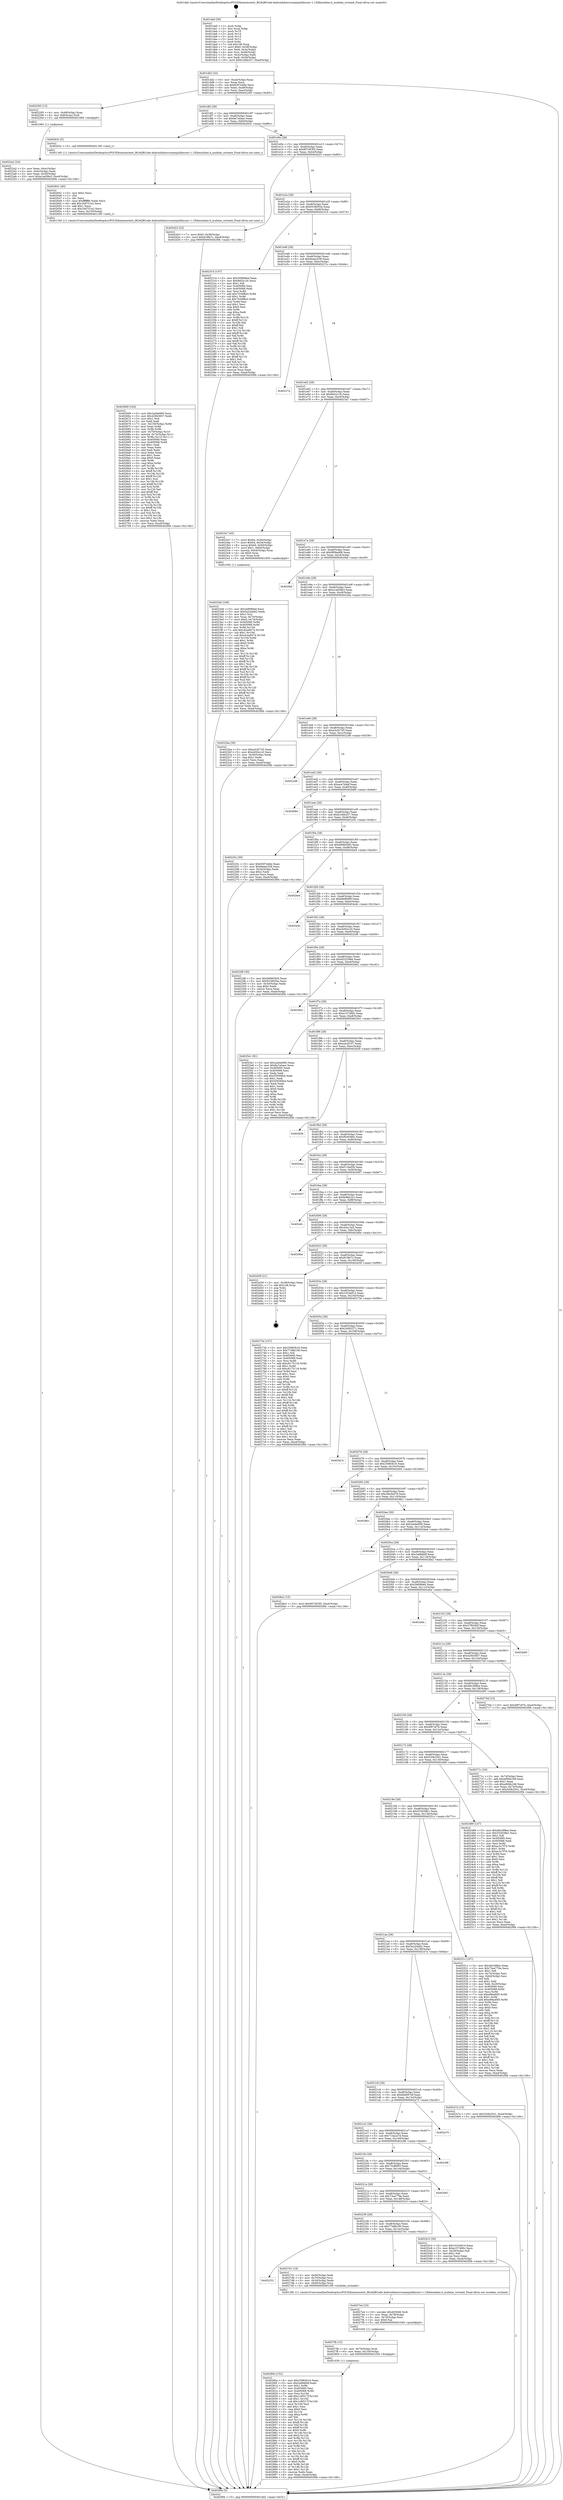 digraph "0x401da0" {
  label = "0x401da0 (/mnt/c/Users/mathe/Desktop/tcc/POCII/binaries/extr_BGAQRCode-Androidzbarsrcmainjnilibiconv-1.15libmulelao.h_mulelao_wctomb_Final-ollvm.out::main(0))"
  labelloc = "t"
  node[shape=record]

  Entry [label="",width=0.3,height=0.3,shape=circle,fillcolor=black,style=filled]
  "0x401dd2" [label="{
     0x401dd2 [32]\l
     | [instrs]\l
     &nbsp;&nbsp;0x401dd2 \<+6\>: mov -0xa4(%rbp),%eax\l
     &nbsp;&nbsp;0x401dd8 \<+2\>: mov %eax,%ecx\l
     &nbsp;&nbsp;0x401dda \<+6\>: sub $0x8297edde,%ecx\l
     &nbsp;&nbsp;0x401de0 \<+6\>: mov %eax,-0xa8(%rbp)\l
     &nbsp;&nbsp;0x401de6 \<+6\>: mov %ecx,-0xac(%rbp)\l
     &nbsp;&nbsp;0x401dec \<+6\>: je 0000000000402295 \<main+0x4f5\>\l
  }"]
  "0x402295" [label="{
     0x402295 [13]\l
     | [instrs]\l
     &nbsp;&nbsp;0x402295 \<+4\>: mov -0x48(%rbp),%rax\l
     &nbsp;&nbsp;0x402299 \<+4\>: mov 0x8(%rax),%rdi\l
     &nbsp;&nbsp;0x40229d \<+5\>: call 0000000000401060 \<atoi@plt\>\l
     | [calls]\l
     &nbsp;&nbsp;0x401060 \{1\} (unknown)\l
  }"]
  "0x401df2" [label="{
     0x401df2 [28]\l
     | [instrs]\l
     &nbsp;&nbsp;0x401df2 \<+5\>: jmp 0000000000401df7 \<main+0x57\>\l
     &nbsp;&nbsp;0x401df7 \<+6\>: mov -0xa8(%rbp),%eax\l
     &nbsp;&nbsp;0x401dfd \<+5\>: sub $0x8a7a0aec,%eax\l
     &nbsp;&nbsp;0x401e02 \<+6\>: mov %eax,-0xb0(%rbp)\l
     &nbsp;&nbsp;0x401e08 \<+6\>: je 000000000040263c \<main+0x89c\>\l
  }"]
  Exit [label="",width=0.3,height=0.3,shape=circle,fillcolor=black,style=filled,peripheries=2]
  "0x40263c" [label="{
     0x40263c [5]\l
     | [instrs]\l
     &nbsp;&nbsp;0x40263c \<+5\>: call 0000000000401160 \<next_i\>\l
     | [calls]\l
     &nbsp;&nbsp;0x401160 \{1\} (/mnt/c/Users/mathe/Desktop/tcc/POCII/binaries/extr_BGAQRCode-Androidzbarsrcmainjnilibiconv-1.15libmulelao.h_mulelao_wctomb_Final-ollvm.out::next_i)\l
  }"]
  "0x401e0e" [label="{
     0x401e0e [28]\l
     | [instrs]\l
     &nbsp;&nbsp;0x401e0e \<+5\>: jmp 0000000000401e13 \<main+0x73\>\l
     &nbsp;&nbsp;0x401e13 \<+6\>: mov -0xa8(%rbp),%eax\l
     &nbsp;&nbsp;0x401e19 \<+5\>: sub $0x907d53f3,%eax\l
     &nbsp;&nbsp;0x401e1e \<+6\>: mov %eax,-0xb4(%rbp)\l
     &nbsp;&nbsp;0x401e24 \<+6\>: je 0000000000402d23 \<main+0xf83\>\l
  }"]
  "0x40280a" [label="{
     0x40280a [152]\l
     | [instrs]\l
     &nbsp;&nbsp;0x40280a \<+5\>: mov $0x25983b16,%eax\l
     &nbsp;&nbsp;0x40280f \<+5\>: mov $0x2af9db0f,%edx\l
     &nbsp;&nbsp;0x402814 \<+3\>: mov $0x1,%r8b\l
     &nbsp;&nbsp;0x402817 \<+7\>: mov 0x405060,%esi\l
     &nbsp;&nbsp;0x40281e \<+8\>: mov 0x405068,%r9d\l
     &nbsp;&nbsp;0x402826 \<+3\>: mov %esi,%r10d\l
     &nbsp;&nbsp;0x402829 \<+7\>: add $0x1c9f317f,%r10d\l
     &nbsp;&nbsp;0x402830 \<+4\>: sub $0x1,%r10d\l
     &nbsp;&nbsp;0x402834 \<+7\>: sub $0x1c9f317f,%r10d\l
     &nbsp;&nbsp;0x40283b \<+4\>: imul %r10d,%esi\l
     &nbsp;&nbsp;0x40283f \<+3\>: and $0x1,%esi\l
     &nbsp;&nbsp;0x402842 \<+3\>: cmp $0x0,%esi\l
     &nbsp;&nbsp;0x402845 \<+4\>: sete %r11b\l
     &nbsp;&nbsp;0x402849 \<+4\>: cmp $0xa,%r9d\l
     &nbsp;&nbsp;0x40284d \<+3\>: setl %bl\l
     &nbsp;&nbsp;0x402850 \<+3\>: mov %r11b,%r14b\l
     &nbsp;&nbsp;0x402853 \<+4\>: xor $0xff,%r14b\l
     &nbsp;&nbsp;0x402857 \<+3\>: mov %bl,%r15b\l
     &nbsp;&nbsp;0x40285a \<+4\>: xor $0xff,%r15b\l
     &nbsp;&nbsp;0x40285e \<+4\>: xor $0x0,%r8b\l
     &nbsp;&nbsp;0x402862 \<+3\>: mov %r14b,%r12b\l
     &nbsp;&nbsp;0x402865 \<+4\>: and $0x0,%r12b\l
     &nbsp;&nbsp;0x402869 \<+3\>: and %r8b,%r11b\l
     &nbsp;&nbsp;0x40286c \<+3\>: mov %r15b,%r13b\l
     &nbsp;&nbsp;0x40286f \<+4\>: and $0x0,%r13b\l
     &nbsp;&nbsp;0x402873 \<+3\>: and %r8b,%bl\l
     &nbsp;&nbsp;0x402876 \<+3\>: or %r11b,%r12b\l
     &nbsp;&nbsp;0x402879 \<+3\>: or %bl,%r13b\l
     &nbsp;&nbsp;0x40287c \<+3\>: xor %r13b,%r12b\l
     &nbsp;&nbsp;0x40287f \<+3\>: or %r15b,%r14b\l
     &nbsp;&nbsp;0x402882 \<+4\>: xor $0xff,%r14b\l
     &nbsp;&nbsp;0x402886 \<+4\>: or $0x0,%r8b\l
     &nbsp;&nbsp;0x40288a \<+3\>: and %r8b,%r14b\l
     &nbsp;&nbsp;0x40288d \<+3\>: or %r14b,%r12b\l
     &nbsp;&nbsp;0x402890 \<+4\>: test $0x1,%r12b\l
     &nbsp;&nbsp;0x402894 \<+3\>: cmovne %edx,%eax\l
     &nbsp;&nbsp;0x402897 \<+6\>: mov %eax,-0xa4(%rbp)\l
     &nbsp;&nbsp;0x40289d \<+5\>: jmp 0000000000402f0b \<main+0x116b\>\l
  }"]
  "0x402d23" [label="{
     0x402d23 [22]\l
     | [instrs]\l
     &nbsp;&nbsp;0x402d23 \<+7\>: movl $0x0,-0x38(%rbp)\l
     &nbsp;&nbsp;0x402d2a \<+10\>: movl $0x819fe7c,-0xa4(%rbp)\l
     &nbsp;&nbsp;0x402d34 \<+5\>: jmp 0000000000402f0b \<main+0x116b\>\l
  }"]
  "0x401e2a" [label="{
     0x401e2a [28]\l
     | [instrs]\l
     &nbsp;&nbsp;0x401e2a \<+5\>: jmp 0000000000401e2f \<main+0x8f\>\l
     &nbsp;&nbsp;0x401e2f \<+6\>: mov -0xa8(%rbp),%eax\l
     &nbsp;&nbsp;0x401e35 \<+5\>: sub $0x9338055a,%eax\l
     &nbsp;&nbsp;0x401e3a \<+6\>: mov %eax,-0xb8(%rbp)\l
     &nbsp;&nbsp;0x401e40 \<+6\>: je 0000000000402314 \<main+0x574\>\l
  }"]
  "0x4027fb" [label="{
     0x4027fb [15]\l
     | [instrs]\l
     &nbsp;&nbsp;0x4027fb \<+4\>: mov -0x70(%rbp),%rdi\l
     &nbsp;&nbsp;0x4027ff \<+6\>: mov %eax,-0x154(%rbp)\l
     &nbsp;&nbsp;0x402805 \<+5\>: call 0000000000401030 \<free@plt\>\l
     | [calls]\l
     &nbsp;&nbsp;0x401030 \{1\} (unknown)\l
  }"]
  "0x402314" [label="{
     0x402314 [147]\l
     | [instrs]\l
     &nbsp;&nbsp;0x402314 \<+5\>: mov $0x2bf089ed,%eax\l
     &nbsp;&nbsp;0x402319 \<+5\>: mov $0x9e02c1fc,%ecx\l
     &nbsp;&nbsp;0x40231e \<+2\>: mov $0x1,%dl\l
     &nbsp;&nbsp;0x402320 \<+7\>: mov 0x405060,%esi\l
     &nbsp;&nbsp;0x402327 \<+7\>: mov 0x405068,%edi\l
     &nbsp;&nbsp;0x40232e \<+3\>: mov %esi,%r8d\l
     &nbsp;&nbsp;0x402331 \<+7\>: add $0x703df8a3,%r8d\l
     &nbsp;&nbsp;0x402338 \<+4\>: sub $0x1,%r8d\l
     &nbsp;&nbsp;0x40233c \<+7\>: sub $0x703df8a3,%r8d\l
     &nbsp;&nbsp;0x402343 \<+4\>: imul %r8d,%esi\l
     &nbsp;&nbsp;0x402347 \<+3\>: and $0x1,%esi\l
     &nbsp;&nbsp;0x40234a \<+3\>: cmp $0x0,%esi\l
     &nbsp;&nbsp;0x40234d \<+4\>: sete %r9b\l
     &nbsp;&nbsp;0x402351 \<+3\>: cmp $0xa,%edi\l
     &nbsp;&nbsp;0x402354 \<+4\>: setl %r10b\l
     &nbsp;&nbsp;0x402358 \<+3\>: mov %r9b,%r11b\l
     &nbsp;&nbsp;0x40235b \<+4\>: xor $0xff,%r11b\l
     &nbsp;&nbsp;0x40235f \<+3\>: mov %r10b,%bl\l
     &nbsp;&nbsp;0x402362 \<+3\>: xor $0xff,%bl\l
     &nbsp;&nbsp;0x402365 \<+3\>: xor $0x1,%dl\l
     &nbsp;&nbsp;0x402368 \<+3\>: mov %r11b,%r14b\l
     &nbsp;&nbsp;0x40236b \<+4\>: and $0xff,%r14b\l
     &nbsp;&nbsp;0x40236f \<+3\>: and %dl,%r9b\l
     &nbsp;&nbsp;0x402372 \<+3\>: mov %bl,%r15b\l
     &nbsp;&nbsp;0x402375 \<+4\>: and $0xff,%r15b\l
     &nbsp;&nbsp;0x402379 \<+3\>: and %dl,%r10b\l
     &nbsp;&nbsp;0x40237c \<+3\>: or %r9b,%r14b\l
     &nbsp;&nbsp;0x40237f \<+3\>: or %r10b,%r15b\l
     &nbsp;&nbsp;0x402382 \<+3\>: xor %r15b,%r14b\l
     &nbsp;&nbsp;0x402385 \<+3\>: or %bl,%r11b\l
     &nbsp;&nbsp;0x402388 \<+4\>: xor $0xff,%r11b\l
     &nbsp;&nbsp;0x40238c \<+3\>: or $0x1,%dl\l
     &nbsp;&nbsp;0x40238f \<+3\>: and %dl,%r11b\l
     &nbsp;&nbsp;0x402392 \<+3\>: or %r11b,%r14b\l
     &nbsp;&nbsp;0x402395 \<+4\>: test $0x1,%r14b\l
     &nbsp;&nbsp;0x402399 \<+3\>: cmovne %ecx,%eax\l
     &nbsp;&nbsp;0x40239c \<+6\>: mov %eax,-0xa4(%rbp)\l
     &nbsp;&nbsp;0x4023a2 \<+5\>: jmp 0000000000402f0b \<main+0x116b\>\l
  }"]
  "0x401e46" [label="{
     0x401e46 [28]\l
     | [instrs]\l
     &nbsp;&nbsp;0x401e46 \<+5\>: jmp 0000000000401e4b \<main+0xab\>\l
     &nbsp;&nbsp;0x401e4b \<+6\>: mov -0xa8(%rbp),%eax\l
     &nbsp;&nbsp;0x401e51 \<+5\>: sub $0x9a4ac538,%eax\l
     &nbsp;&nbsp;0x401e56 \<+6\>: mov %eax,-0xbc(%rbp)\l
     &nbsp;&nbsp;0x401e5c \<+6\>: je 000000000040227a \<main+0x4da\>\l
  }"]
  "0x4027e4" [label="{
     0x4027e4 [23]\l
     | [instrs]\l
     &nbsp;&nbsp;0x4027e4 \<+10\>: movabs $0x4030d6,%rdi\l
     &nbsp;&nbsp;0x4027ee \<+3\>: mov %eax,-0x78(%rbp)\l
     &nbsp;&nbsp;0x4027f1 \<+3\>: mov -0x78(%rbp),%esi\l
     &nbsp;&nbsp;0x4027f4 \<+2\>: mov $0x0,%al\l
     &nbsp;&nbsp;0x4027f6 \<+5\>: call 0000000000401040 \<printf@plt\>\l
     | [calls]\l
     &nbsp;&nbsp;0x401040 \{1\} (unknown)\l
  }"]
  "0x40227a" [label="{
     0x40227a\l
  }", style=dashed]
  "0x401e62" [label="{
     0x401e62 [28]\l
     | [instrs]\l
     &nbsp;&nbsp;0x401e62 \<+5\>: jmp 0000000000401e67 \<main+0xc7\>\l
     &nbsp;&nbsp;0x401e67 \<+6\>: mov -0xa8(%rbp),%eax\l
     &nbsp;&nbsp;0x401e6d \<+5\>: sub $0x9e02c1fc,%eax\l
     &nbsp;&nbsp;0x401e72 \<+6\>: mov %eax,-0xc0(%rbp)\l
     &nbsp;&nbsp;0x401e78 \<+6\>: je 00000000004023a7 \<main+0x607\>\l
  }"]
  "0x402252" [label="{
     0x402252\l
  }", style=dashed]
  "0x4023a7" [label="{
     0x4023a7 [45]\l
     | [instrs]\l
     &nbsp;&nbsp;0x4023a7 \<+7\>: movl $0x64,-0x50(%rbp)\l
     &nbsp;&nbsp;0x4023ae \<+7\>: movl $0x64,-0x54(%rbp)\l
     &nbsp;&nbsp;0x4023b5 \<+8\>: movq $0x64,-0x60(%rbp)\l
     &nbsp;&nbsp;0x4023bd \<+7\>: movl $0x1,-0x64(%rbp)\l
     &nbsp;&nbsp;0x4023c4 \<+4\>: movslq -0x64(%rbp),%rax\l
     &nbsp;&nbsp;0x4023c8 \<+4\>: shl $0x0,%rax\l
     &nbsp;&nbsp;0x4023cc \<+3\>: mov %rax,%rdi\l
     &nbsp;&nbsp;0x4023cf \<+5\>: call 0000000000401050 \<malloc@plt\>\l
     | [calls]\l
     &nbsp;&nbsp;0x401050 \{1\} (unknown)\l
  }"]
  "0x401e7e" [label="{
     0x401e7e [28]\l
     | [instrs]\l
     &nbsp;&nbsp;0x401e7e \<+5\>: jmp 0000000000401e83 \<main+0xe3\>\l
     &nbsp;&nbsp;0x401e83 \<+6\>: mov -0xa8(%rbp),%eax\l
     &nbsp;&nbsp;0x401e89 \<+5\>: sub $0x9f09ad68,%eax\l
     &nbsp;&nbsp;0x401e8e \<+6\>: mov %eax,-0xc4(%rbp)\l
     &nbsp;&nbsp;0x401e94 \<+6\>: je 00000000004029af \<main+0xc0f\>\l
  }"]
  "0x4027d1" [label="{
     0x4027d1 [19]\l
     | [instrs]\l
     &nbsp;&nbsp;0x4027d1 \<+3\>: mov -0x50(%rbp),%edi\l
     &nbsp;&nbsp;0x4027d4 \<+4\>: mov -0x70(%rbp),%rsi\l
     &nbsp;&nbsp;0x4027d8 \<+3\>: mov -0x54(%rbp),%edx\l
     &nbsp;&nbsp;0x4027db \<+4\>: mov -0x60(%rbp),%rcx\l
     &nbsp;&nbsp;0x4027df \<+5\>: call 00000000004013f0 \<mulelao_wctomb\>\l
     | [calls]\l
     &nbsp;&nbsp;0x4013f0 \{1\} (/mnt/c/Users/mathe/Desktop/tcc/POCII/binaries/extr_BGAQRCode-Androidzbarsrcmainjnilibiconv-1.15libmulelao.h_mulelao_wctomb_Final-ollvm.out::mulelao_wctomb)\l
  }"]
  "0x4029af" [label="{
     0x4029af\l
  }", style=dashed]
  "0x401e9a" [label="{
     0x401e9a [28]\l
     | [instrs]\l
     &nbsp;&nbsp;0x401e9a \<+5\>: jmp 0000000000401e9f \<main+0xff\>\l
     &nbsp;&nbsp;0x401e9f \<+6\>: mov -0xa8(%rbp),%eax\l
     &nbsp;&nbsp;0x401ea5 \<+5\>: sub $0xa1ad38e3,%eax\l
     &nbsp;&nbsp;0x401eaa \<+6\>: mov %eax,-0xc8(%rbp)\l
     &nbsp;&nbsp;0x401eb0 \<+6\>: je 00000000004022ba \<main+0x51a\>\l
  }"]
  "0x402669" [label="{
     0x402669 [164]\l
     | [instrs]\l
     &nbsp;&nbsp;0x402669 \<+5\>: mov $0x2ad4e060,%ecx\l
     &nbsp;&nbsp;0x40266e \<+5\>: mov $0x42943837,%edx\l
     &nbsp;&nbsp;0x402673 \<+3\>: mov $0x1,%sil\l
     &nbsp;&nbsp;0x402676 \<+2\>: xor %edi,%edi\l
     &nbsp;&nbsp;0x402678 \<+7\>: mov -0x150(%rbp),%r8d\l
     &nbsp;&nbsp;0x40267f \<+4\>: imul %eax,%r8d\l
     &nbsp;&nbsp;0x402683 \<+3\>: mov %r8b,%r9b\l
     &nbsp;&nbsp;0x402686 \<+4\>: mov -0x70(%rbp),%r10\l
     &nbsp;&nbsp;0x40268a \<+4\>: movslq -0x74(%rbp),%r11\l
     &nbsp;&nbsp;0x40268e \<+4\>: mov %r9b,(%r10,%r11,1)\l
     &nbsp;&nbsp;0x402692 \<+7\>: mov 0x405060,%eax\l
     &nbsp;&nbsp;0x402699 \<+8\>: mov 0x405068,%r8d\l
     &nbsp;&nbsp;0x4026a1 \<+3\>: sub $0x1,%edi\l
     &nbsp;&nbsp;0x4026a4 \<+2\>: mov %eax,%ebx\l
     &nbsp;&nbsp;0x4026a6 \<+2\>: add %edi,%ebx\l
     &nbsp;&nbsp;0x4026a8 \<+3\>: imul %ebx,%eax\l
     &nbsp;&nbsp;0x4026ab \<+3\>: and $0x1,%eax\l
     &nbsp;&nbsp;0x4026ae \<+3\>: cmp $0x0,%eax\l
     &nbsp;&nbsp;0x4026b1 \<+4\>: sete %r9b\l
     &nbsp;&nbsp;0x4026b5 \<+4\>: cmp $0xa,%r8d\l
     &nbsp;&nbsp;0x4026b9 \<+4\>: setl %r14b\l
     &nbsp;&nbsp;0x4026bd \<+3\>: mov %r9b,%r15b\l
     &nbsp;&nbsp;0x4026c0 \<+4\>: xor $0xff,%r15b\l
     &nbsp;&nbsp;0x4026c4 \<+3\>: mov %r14b,%r12b\l
     &nbsp;&nbsp;0x4026c7 \<+4\>: xor $0xff,%r12b\l
     &nbsp;&nbsp;0x4026cb \<+4\>: xor $0x1,%sil\l
     &nbsp;&nbsp;0x4026cf \<+3\>: mov %r15b,%r13b\l
     &nbsp;&nbsp;0x4026d2 \<+4\>: and $0xff,%r13b\l
     &nbsp;&nbsp;0x4026d6 \<+3\>: and %sil,%r9b\l
     &nbsp;&nbsp;0x4026d9 \<+3\>: mov %r12b,%al\l
     &nbsp;&nbsp;0x4026dc \<+2\>: and $0xff,%al\l
     &nbsp;&nbsp;0x4026de \<+3\>: and %sil,%r14b\l
     &nbsp;&nbsp;0x4026e1 \<+3\>: or %r9b,%r13b\l
     &nbsp;&nbsp;0x4026e4 \<+3\>: or %r14b,%al\l
     &nbsp;&nbsp;0x4026e7 \<+3\>: xor %al,%r13b\l
     &nbsp;&nbsp;0x4026ea \<+3\>: or %r12b,%r15b\l
     &nbsp;&nbsp;0x4026ed \<+4\>: xor $0xff,%r15b\l
     &nbsp;&nbsp;0x4026f1 \<+4\>: or $0x1,%sil\l
     &nbsp;&nbsp;0x4026f5 \<+3\>: and %sil,%r15b\l
     &nbsp;&nbsp;0x4026f8 \<+3\>: or %r15b,%r13b\l
     &nbsp;&nbsp;0x4026fb \<+4\>: test $0x1,%r13b\l
     &nbsp;&nbsp;0x4026ff \<+3\>: cmovne %edx,%ecx\l
     &nbsp;&nbsp;0x402702 \<+6\>: mov %ecx,-0xa4(%rbp)\l
     &nbsp;&nbsp;0x402708 \<+5\>: jmp 0000000000402f0b \<main+0x116b\>\l
  }"]
  "0x4022ba" [label="{
     0x4022ba [30]\l
     | [instrs]\l
     &nbsp;&nbsp;0x4022ba \<+5\>: mov $0xa3cf2745,%eax\l
     &nbsp;&nbsp;0x4022bf \<+5\>: mov $0xcb50a1c0,%ecx\l
     &nbsp;&nbsp;0x4022c4 \<+3\>: mov -0x30(%rbp),%edx\l
     &nbsp;&nbsp;0x4022c7 \<+3\>: cmp $0x1,%edx\l
     &nbsp;&nbsp;0x4022ca \<+3\>: cmovl %ecx,%eax\l
     &nbsp;&nbsp;0x4022cd \<+6\>: mov %eax,-0xa4(%rbp)\l
     &nbsp;&nbsp;0x4022d3 \<+5\>: jmp 0000000000402f0b \<main+0x116b\>\l
  }"]
  "0x401eb6" [label="{
     0x401eb6 [28]\l
     | [instrs]\l
     &nbsp;&nbsp;0x401eb6 \<+5\>: jmp 0000000000401ebb \<main+0x11b\>\l
     &nbsp;&nbsp;0x401ebb \<+6\>: mov -0xa8(%rbp),%eax\l
     &nbsp;&nbsp;0x401ec1 \<+5\>: sub $0xa3cf2745,%eax\l
     &nbsp;&nbsp;0x401ec6 \<+6\>: mov %eax,-0xcc(%rbp)\l
     &nbsp;&nbsp;0x401ecc \<+6\>: je 00000000004022d8 \<main+0x538\>\l
  }"]
  "0x402641" [label="{
     0x402641 [40]\l
     | [instrs]\l
     &nbsp;&nbsp;0x402641 \<+5\>: mov $0x2,%ecx\l
     &nbsp;&nbsp;0x402646 \<+1\>: cltd\l
     &nbsp;&nbsp;0x402647 \<+2\>: idiv %ecx\l
     &nbsp;&nbsp;0x402649 \<+6\>: imul $0xfffffffe,%edx,%ecx\l
     &nbsp;&nbsp;0x40264f \<+6\>: add $0x16d751e2,%ecx\l
     &nbsp;&nbsp;0x402655 \<+3\>: add $0x1,%ecx\l
     &nbsp;&nbsp;0x402658 \<+6\>: sub $0x16d751e2,%ecx\l
     &nbsp;&nbsp;0x40265e \<+6\>: mov %ecx,-0x150(%rbp)\l
     &nbsp;&nbsp;0x402664 \<+5\>: call 0000000000401160 \<next_i\>\l
     | [calls]\l
     &nbsp;&nbsp;0x401160 \{1\} (/mnt/c/Users/mathe/Desktop/tcc/POCII/binaries/extr_BGAQRCode-Androidzbarsrcmainjnilibiconv-1.15libmulelao.h_mulelao_wctomb_Final-ollvm.out::next_i)\l
  }"]
  "0x4022d8" [label="{
     0x4022d8\l
  }", style=dashed]
  "0x401ed2" [label="{
     0x401ed2 [28]\l
     | [instrs]\l
     &nbsp;&nbsp;0x401ed2 \<+5\>: jmp 0000000000401ed7 \<main+0x137\>\l
     &nbsp;&nbsp;0x401ed7 \<+6\>: mov -0xa8(%rbp),%eax\l
     &nbsp;&nbsp;0x401edd \<+5\>: sub $0xace7d4af,%eax\l
     &nbsp;&nbsp;0x401ee2 \<+6\>: mov %eax,-0xd0(%rbp)\l
     &nbsp;&nbsp;0x401ee8 \<+6\>: je 0000000000402b8d \<main+0xded\>\l
  }"]
  "0x402236" [label="{
     0x402236 [28]\l
     | [instrs]\l
     &nbsp;&nbsp;0x402236 \<+5\>: jmp 000000000040223b \<main+0x49b\>\l
     &nbsp;&nbsp;0x40223b \<+6\>: mov -0xa8(%rbp),%eax\l
     &nbsp;&nbsp;0x402241 \<+5\>: sub $0x77d8b190,%eax\l
     &nbsp;&nbsp;0x402246 \<+6\>: mov %eax,-0x14c(%rbp)\l
     &nbsp;&nbsp;0x40224c \<+6\>: je 00000000004027d1 \<main+0xa31\>\l
  }"]
  "0x402b8d" [label="{
     0x402b8d\l
  }", style=dashed]
  "0x401eee" [label="{
     0x401eee [28]\l
     | [instrs]\l
     &nbsp;&nbsp;0x401eee \<+5\>: jmp 0000000000401ef3 \<main+0x153\>\l
     &nbsp;&nbsp;0x401ef3 \<+6\>: mov -0xa8(%rbp),%eax\l
     &nbsp;&nbsp;0x401ef9 \<+5\>: sub $0xb1dbb257,%eax\l
     &nbsp;&nbsp;0x401efe \<+6\>: mov %eax,-0xd4(%rbp)\l
     &nbsp;&nbsp;0x401f04 \<+6\>: je 000000000040225c \<main+0x4bc\>\l
  }"]
  "0x4025c3" [label="{
     0x4025c3 [30]\l
     | [instrs]\l
     &nbsp;&nbsp;0x4025c3 \<+5\>: mov $0x1023e914,%eax\l
     &nbsp;&nbsp;0x4025c8 \<+5\>: mov $0xe157490c,%ecx\l
     &nbsp;&nbsp;0x4025cd \<+3\>: mov -0x29(%rbp),%dl\l
     &nbsp;&nbsp;0x4025d0 \<+3\>: test $0x1,%dl\l
     &nbsp;&nbsp;0x4025d3 \<+3\>: cmovne %ecx,%eax\l
     &nbsp;&nbsp;0x4025d6 \<+6\>: mov %eax,-0xa4(%rbp)\l
     &nbsp;&nbsp;0x4025dc \<+5\>: jmp 0000000000402f0b \<main+0x116b\>\l
  }"]
  "0x40225c" [label="{
     0x40225c [30]\l
     | [instrs]\l
     &nbsp;&nbsp;0x40225c \<+5\>: mov $0x8297edde,%eax\l
     &nbsp;&nbsp;0x402261 \<+5\>: mov $0x9a4ac538,%ecx\l
     &nbsp;&nbsp;0x402266 \<+3\>: mov -0x34(%rbp),%edx\l
     &nbsp;&nbsp;0x402269 \<+3\>: cmp $0x2,%edx\l
     &nbsp;&nbsp;0x40226c \<+3\>: cmovne %ecx,%eax\l
     &nbsp;&nbsp;0x40226f \<+6\>: mov %eax,-0xa4(%rbp)\l
     &nbsp;&nbsp;0x402275 \<+5\>: jmp 0000000000402f0b \<main+0x116b\>\l
  }"]
  "0x401f0a" [label="{
     0x401f0a [28]\l
     | [instrs]\l
     &nbsp;&nbsp;0x401f0a \<+5\>: jmp 0000000000401f0f \<main+0x16f\>\l
     &nbsp;&nbsp;0x401f0f \<+6\>: mov -0xa8(%rbp),%eax\l
     &nbsp;&nbsp;0x401f15 \<+5\>: sub $0xb99605d5,%eax\l
     &nbsp;&nbsp;0x401f1a \<+6\>: mov %eax,-0xd8(%rbp)\l
     &nbsp;&nbsp;0x401f20 \<+6\>: je 0000000000402be4 \<main+0xe44\>\l
  }"]
  "0x402f0b" [label="{
     0x402f0b [5]\l
     | [instrs]\l
     &nbsp;&nbsp;0x402f0b \<+5\>: jmp 0000000000401dd2 \<main+0x32\>\l
  }"]
  "0x401da0" [label="{
     0x401da0 [50]\l
     | [instrs]\l
     &nbsp;&nbsp;0x401da0 \<+1\>: push %rbp\l
     &nbsp;&nbsp;0x401da1 \<+3\>: mov %rsp,%rbp\l
     &nbsp;&nbsp;0x401da4 \<+2\>: push %r15\l
     &nbsp;&nbsp;0x401da6 \<+2\>: push %r14\l
     &nbsp;&nbsp;0x401da8 \<+2\>: push %r13\l
     &nbsp;&nbsp;0x401daa \<+2\>: push %r12\l
     &nbsp;&nbsp;0x401dac \<+1\>: push %rbx\l
     &nbsp;&nbsp;0x401dad \<+7\>: sub $0x148,%rsp\l
     &nbsp;&nbsp;0x401db4 \<+7\>: movl $0x0,-0x38(%rbp)\l
     &nbsp;&nbsp;0x401dbb \<+3\>: mov %edi,-0x3c(%rbp)\l
     &nbsp;&nbsp;0x401dbe \<+4\>: mov %rsi,-0x48(%rbp)\l
     &nbsp;&nbsp;0x401dc2 \<+3\>: mov -0x3c(%rbp),%edi\l
     &nbsp;&nbsp;0x401dc5 \<+3\>: mov %edi,-0x34(%rbp)\l
     &nbsp;&nbsp;0x401dc8 \<+10\>: movl $0xb1dbb257,-0xa4(%rbp)\l
  }"]
  "0x4022a2" [label="{
     0x4022a2 [24]\l
     | [instrs]\l
     &nbsp;&nbsp;0x4022a2 \<+3\>: mov %eax,-0x4c(%rbp)\l
     &nbsp;&nbsp;0x4022a5 \<+3\>: mov -0x4c(%rbp),%eax\l
     &nbsp;&nbsp;0x4022a8 \<+3\>: mov %eax,-0x30(%rbp)\l
     &nbsp;&nbsp;0x4022ab \<+10\>: movl $0xa1ad38e3,-0xa4(%rbp)\l
     &nbsp;&nbsp;0x4022b5 \<+5\>: jmp 0000000000402f0b \<main+0x116b\>\l
  }"]
  "0x40221a" [label="{
     0x40221a [28]\l
     | [instrs]\l
     &nbsp;&nbsp;0x40221a \<+5\>: jmp 000000000040221f \<main+0x47f\>\l
     &nbsp;&nbsp;0x40221f \<+6\>: mov -0xa8(%rbp),%eax\l
     &nbsp;&nbsp;0x402225 \<+5\>: sub $0x73ea779a,%eax\l
     &nbsp;&nbsp;0x40222a \<+6\>: mov %eax,-0x148(%rbp)\l
     &nbsp;&nbsp;0x402230 \<+6\>: je 00000000004025c3 \<main+0x823\>\l
  }"]
  "0x402be4" [label="{
     0x402be4\l
  }", style=dashed]
  "0x401f26" [label="{
     0x401f26 [28]\l
     | [instrs]\l
     &nbsp;&nbsp;0x401f26 \<+5\>: jmp 0000000000401f2b \<main+0x18b\>\l
     &nbsp;&nbsp;0x401f2b \<+6\>: mov -0xa8(%rbp),%eax\l
     &nbsp;&nbsp;0x401f31 \<+5\>: sub $0xbfef0d09,%eax\l
     &nbsp;&nbsp;0x401f36 \<+6\>: mov %eax,-0xdc(%rbp)\l
     &nbsp;&nbsp;0x401f3c \<+6\>: je 0000000000402e4c \<main+0x10ac\>\l
  }"]
  "0x402bf3" [label="{
     0x402bf3\l
  }", style=dashed]
  "0x402e4c" [label="{
     0x402e4c\l
  }", style=dashed]
  "0x401f42" [label="{
     0x401f42 [28]\l
     | [instrs]\l
     &nbsp;&nbsp;0x401f42 \<+5\>: jmp 0000000000401f47 \<main+0x1a7\>\l
     &nbsp;&nbsp;0x401f47 \<+6\>: mov -0xa8(%rbp),%eax\l
     &nbsp;&nbsp;0x401f4d \<+5\>: sub $0xcb50a1c0,%eax\l
     &nbsp;&nbsp;0x401f52 \<+6\>: mov %eax,-0xe0(%rbp)\l
     &nbsp;&nbsp;0x401f58 \<+6\>: je 00000000004022f6 \<main+0x556\>\l
  }"]
  "0x4021fe" [label="{
     0x4021fe [28]\l
     | [instrs]\l
     &nbsp;&nbsp;0x4021fe \<+5\>: jmp 0000000000402203 \<main+0x463\>\l
     &nbsp;&nbsp;0x402203 \<+6\>: mov -0xa8(%rbp),%eax\l
     &nbsp;&nbsp;0x402209 \<+5\>: sub $0x73cf6855,%eax\l
     &nbsp;&nbsp;0x40220e \<+6\>: mov %eax,-0x144(%rbp)\l
     &nbsp;&nbsp;0x402214 \<+6\>: je 0000000000402bf3 \<main+0xe53\>\l
  }"]
  "0x4022f6" [label="{
     0x4022f6 [30]\l
     | [instrs]\l
     &nbsp;&nbsp;0x4022f6 \<+5\>: mov $0xb99605d5,%eax\l
     &nbsp;&nbsp;0x4022fb \<+5\>: mov $0x9338055a,%ecx\l
     &nbsp;&nbsp;0x402300 \<+3\>: mov -0x30(%rbp),%edx\l
     &nbsp;&nbsp;0x402303 \<+3\>: cmp $0x0,%edx\l
     &nbsp;&nbsp;0x402306 \<+3\>: cmove %ecx,%eax\l
     &nbsp;&nbsp;0x402309 \<+6\>: mov %eax,-0xa4(%rbp)\l
     &nbsp;&nbsp;0x40230f \<+5\>: jmp 0000000000402f0b \<main+0x116b\>\l
  }"]
  "0x401f5e" [label="{
     0x401f5e [28]\l
     | [instrs]\l
     &nbsp;&nbsp;0x401f5e \<+5\>: jmp 0000000000401f63 \<main+0x1c3\>\l
     &nbsp;&nbsp;0x401f63 \<+6\>: mov -0xa8(%rbp),%eax\l
     &nbsp;&nbsp;0x401f69 \<+5\>: sub $0xd53259eb,%eax\l
     &nbsp;&nbsp;0x401f6e \<+6\>: mov %eax,-0xe4(%rbp)\l
     &nbsp;&nbsp;0x401f74 \<+6\>: je 00000000004029e2 \<main+0xc42\>\l
  }"]
  "0x4023d4" [label="{
     0x4023d4 [166]\l
     | [instrs]\l
     &nbsp;&nbsp;0x4023d4 \<+5\>: mov $0x2bf089ed,%ecx\l
     &nbsp;&nbsp;0x4023d9 \<+5\>: mov $0x5a244dd2,%edx\l
     &nbsp;&nbsp;0x4023de \<+3\>: mov $0x1,%sil\l
     &nbsp;&nbsp;0x4023e1 \<+4\>: mov %rax,-0x70(%rbp)\l
     &nbsp;&nbsp;0x4023e5 \<+7\>: movl $0x0,-0x74(%rbp)\l
     &nbsp;&nbsp;0x4023ec \<+8\>: mov 0x405060,%r8d\l
     &nbsp;&nbsp;0x4023f4 \<+8\>: mov 0x405068,%r9d\l
     &nbsp;&nbsp;0x4023fc \<+3\>: mov %r8d,%r10d\l
     &nbsp;&nbsp;0x4023ff \<+7\>: add $0xcb2a8474,%r10d\l
     &nbsp;&nbsp;0x402406 \<+4\>: sub $0x1,%r10d\l
     &nbsp;&nbsp;0x40240a \<+7\>: sub $0xcb2a8474,%r10d\l
     &nbsp;&nbsp;0x402411 \<+4\>: imul %r10d,%r8d\l
     &nbsp;&nbsp;0x402415 \<+4\>: and $0x1,%r8d\l
     &nbsp;&nbsp;0x402419 \<+4\>: cmp $0x0,%r8d\l
     &nbsp;&nbsp;0x40241d \<+4\>: sete %r11b\l
     &nbsp;&nbsp;0x402421 \<+4\>: cmp $0xa,%r9d\l
     &nbsp;&nbsp;0x402425 \<+3\>: setl %bl\l
     &nbsp;&nbsp;0x402428 \<+3\>: mov %r11b,%r14b\l
     &nbsp;&nbsp;0x40242b \<+4\>: xor $0xff,%r14b\l
     &nbsp;&nbsp;0x40242f \<+3\>: mov %bl,%r15b\l
     &nbsp;&nbsp;0x402432 \<+4\>: xor $0xff,%r15b\l
     &nbsp;&nbsp;0x402436 \<+4\>: xor $0x1,%sil\l
     &nbsp;&nbsp;0x40243a \<+3\>: mov %r14b,%r12b\l
     &nbsp;&nbsp;0x40243d \<+4\>: and $0xff,%r12b\l
     &nbsp;&nbsp;0x402441 \<+3\>: and %sil,%r11b\l
     &nbsp;&nbsp;0x402444 \<+3\>: mov %r15b,%r13b\l
     &nbsp;&nbsp;0x402447 \<+4\>: and $0xff,%r13b\l
     &nbsp;&nbsp;0x40244b \<+3\>: and %sil,%bl\l
     &nbsp;&nbsp;0x40244e \<+3\>: or %r11b,%r12b\l
     &nbsp;&nbsp;0x402451 \<+3\>: or %bl,%r13b\l
     &nbsp;&nbsp;0x402454 \<+3\>: xor %r13b,%r12b\l
     &nbsp;&nbsp;0x402457 \<+3\>: or %r15b,%r14b\l
     &nbsp;&nbsp;0x40245a \<+4\>: xor $0xff,%r14b\l
     &nbsp;&nbsp;0x40245e \<+4\>: or $0x1,%sil\l
     &nbsp;&nbsp;0x402462 \<+3\>: and %sil,%r14b\l
     &nbsp;&nbsp;0x402465 \<+3\>: or %r14b,%r12b\l
     &nbsp;&nbsp;0x402468 \<+4\>: test $0x1,%r12b\l
     &nbsp;&nbsp;0x40246c \<+3\>: cmovne %edx,%ecx\l
     &nbsp;&nbsp;0x40246f \<+6\>: mov %ecx,-0xa4(%rbp)\l
     &nbsp;&nbsp;0x402475 \<+5\>: jmp 0000000000402f0b \<main+0x116b\>\l
  }"]
  "0x402c86" [label="{
     0x402c86\l
  }", style=dashed]
  "0x4029e2" [label="{
     0x4029e2\l
  }", style=dashed]
  "0x401f7a" [label="{
     0x401f7a [28]\l
     | [instrs]\l
     &nbsp;&nbsp;0x401f7a \<+5\>: jmp 0000000000401f7f \<main+0x1df\>\l
     &nbsp;&nbsp;0x401f7f \<+6\>: mov -0xa8(%rbp),%eax\l
     &nbsp;&nbsp;0x401f85 \<+5\>: sub $0xe157490c,%eax\l
     &nbsp;&nbsp;0x401f8a \<+6\>: mov %eax,-0xe8(%rbp)\l
     &nbsp;&nbsp;0x401f90 \<+6\>: je 00000000004025e1 \<main+0x841\>\l
  }"]
  "0x4021e2" [label="{
     0x4021e2 [28]\l
     | [instrs]\l
     &nbsp;&nbsp;0x4021e2 \<+5\>: jmp 00000000004021e7 \<main+0x447\>\l
     &nbsp;&nbsp;0x4021e7 \<+6\>: mov -0xa8(%rbp),%eax\l
     &nbsp;&nbsp;0x4021ed \<+5\>: sub $0x714aca7d,%eax\l
     &nbsp;&nbsp;0x4021f2 \<+6\>: mov %eax,-0x140(%rbp)\l
     &nbsp;&nbsp;0x4021f8 \<+6\>: je 0000000000402c86 \<main+0xee6\>\l
  }"]
  "0x4025e1" [label="{
     0x4025e1 [91]\l
     | [instrs]\l
     &nbsp;&nbsp;0x4025e1 \<+5\>: mov $0x2ad4e060,%eax\l
     &nbsp;&nbsp;0x4025e6 \<+5\>: mov $0x8a7a0aec,%ecx\l
     &nbsp;&nbsp;0x4025eb \<+7\>: mov 0x405060,%edx\l
     &nbsp;&nbsp;0x4025f2 \<+7\>: mov 0x405068,%esi\l
     &nbsp;&nbsp;0x4025f9 \<+2\>: mov %edx,%edi\l
     &nbsp;&nbsp;0x4025fb \<+6\>: add $0x5593f4b4,%edi\l
     &nbsp;&nbsp;0x402601 \<+3\>: sub $0x1,%edi\l
     &nbsp;&nbsp;0x402604 \<+6\>: sub $0x5593f4b4,%edi\l
     &nbsp;&nbsp;0x40260a \<+3\>: imul %edi,%edx\l
     &nbsp;&nbsp;0x40260d \<+3\>: and $0x1,%edx\l
     &nbsp;&nbsp;0x402610 \<+3\>: cmp $0x0,%edx\l
     &nbsp;&nbsp;0x402613 \<+4\>: sete %r8b\l
     &nbsp;&nbsp;0x402617 \<+3\>: cmp $0xa,%esi\l
     &nbsp;&nbsp;0x40261a \<+4\>: setl %r9b\l
     &nbsp;&nbsp;0x40261e \<+3\>: mov %r8b,%r10b\l
     &nbsp;&nbsp;0x402621 \<+3\>: and %r9b,%r10b\l
     &nbsp;&nbsp;0x402624 \<+3\>: xor %r9b,%r8b\l
     &nbsp;&nbsp;0x402627 \<+3\>: or %r8b,%r10b\l
     &nbsp;&nbsp;0x40262a \<+4\>: test $0x1,%r10b\l
     &nbsp;&nbsp;0x40262e \<+3\>: cmovne %ecx,%eax\l
     &nbsp;&nbsp;0x402631 \<+6\>: mov %eax,-0xa4(%rbp)\l
     &nbsp;&nbsp;0x402637 \<+5\>: jmp 0000000000402f0b \<main+0x116b\>\l
  }"]
  "0x401f96" [label="{
     0x401f96 [28]\l
     | [instrs]\l
     &nbsp;&nbsp;0x401f96 \<+5\>: jmp 0000000000401f9b \<main+0x1fb\>\l
     &nbsp;&nbsp;0x401f9b \<+6\>: mov -0xa8(%rbp),%eax\l
     &nbsp;&nbsp;0x401fa1 \<+5\>: sub $0xeac2f107,%eax\l
     &nbsp;&nbsp;0x401fa6 \<+6\>: mov %eax,-0xec(%rbp)\l
     &nbsp;&nbsp;0x401fac \<+6\>: je 0000000000402b56 \<main+0xdb6\>\l
  }"]
  "0x402a75" [label="{
     0x402a75\l
  }", style=dashed]
  "0x402b56" [label="{
     0x402b56\l
  }", style=dashed]
  "0x401fb2" [label="{
     0x401fb2 [28]\l
     | [instrs]\l
     &nbsp;&nbsp;0x401fb2 \<+5\>: jmp 0000000000401fb7 \<main+0x217\>\l
     &nbsp;&nbsp;0x401fb7 \<+6\>: mov -0xa8(%rbp),%eax\l
     &nbsp;&nbsp;0x401fbd \<+5\>: sub $0xf0c8399c,%eax\l
     &nbsp;&nbsp;0x401fc2 \<+6\>: mov %eax,-0xf0(%rbp)\l
     &nbsp;&nbsp;0x401fc8 \<+6\>: je 0000000000402ea2 \<main+0x1102\>\l
  }"]
  "0x4021c6" [label="{
     0x4021c6 [28]\l
     | [instrs]\l
     &nbsp;&nbsp;0x4021c6 \<+5\>: jmp 00000000004021cb \<main+0x42b\>\l
     &nbsp;&nbsp;0x4021cb \<+6\>: mov -0xa8(%rbp),%eax\l
     &nbsp;&nbsp;0x4021d1 \<+5\>: sub $0x6dd697ef,%eax\l
     &nbsp;&nbsp;0x4021d6 \<+6\>: mov %eax,-0x13c(%rbp)\l
     &nbsp;&nbsp;0x4021dc \<+6\>: je 0000000000402a75 \<main+0xcd5\>\l
  }"]
  "0x402ea2" [label="{
     0x402ea2\l
  }", style=dashed]
  "0x401fce" [label="{
     0x401fce [28]\l
     | [instrs]\l
     &nbsp;&nbsp;0x401fce \<+5\>: jmp 0000000000401fd3 \<main+0x233\>\l
     &nbsp;&nbsp;0x401fd3 \<+6\>: mov -0xa8(%rbp),%eax\l
     &nbsp;&nbsp;0x401fd9 \<+5\>: sub $0xf11bef3b,%eax\l
     &nbsp;&nbsp;0x401fde \<+6\>: mov %eax,-0xf4(%rbp)\l
     &nbsp;&nbsp;0x401fe4 \<+6\>: je 0000000000402907 \<main+0xb67\>\l
  }"]
  "0x40247a" [label="{
     0x40247a [15]\l
     | [instrs]\l
     &nbsp;&nbsp;0x40247a \<+10\>: movl $0x520b2541,-0xa4(%rbp)\l
     &nbsp;&nbsp;0x402484 \<+5\>: jmp 0000000000402f0b \<main+0x116b\>\l
  }"]
  "0x402907" [label="{
     0x402907\l
  }", style=dashed]
  "0x401fea" [label="{
     0x401fea [28]\l
     | [instrs]\l
     &nbsp;&nbsp;0x401fea \<+5\>: jmp 0000000000401fef \<main+0x24f\>\l
     &nbsp;&nbsp;0x401fef \<+6\>: mov -0xa8(%rbp),%eax\l
     &nbsp;&nbsp;0x401ff5 \<+5\>: sub $0xfe96b32c,%eax\l
     &nbsp;&nbsp;0x401ffa \<+6\>: mov %eax,-0xf8(%rbp)\l
     &nbsp;&nbsp;0x402000 \<+6\>: je 0000000000402efc \<main+0x115c\>\l
  }"]
  "0x4021aa" [label="{
     0x4021aa [28]\l
     | [instrs]\l
     &nbsp;&nbsp;0x4021aa \<+5\>: jmp 00000000004021af \<main+0x40f\>\l
     &nbsp;&nbsp;0x4021af \<+6\>: mov -0xa8(%rbp),%eax\l
     &nbsp;&nbsp;0x4021b5 \<+5\>: sub $0x5a244dd2,%eax\l
     &nbsp;&nbsp;0x4021ba \<+6\>: mov %eax,-0x138(%rbp)\l
     &nbsp;&nbsp;0x4021c0 \<+6\>: je 000000000040247a \<main+0x6da\>\l
  }"]
  "0x402efc" [label="{
     0x402efc\l
  }", style=dashed]
  "0x402006" [label="{
     0x402006 [28]\l
     | [instrs]\l
     &nbsp;&nbsp;0x402006 \<+5\>: jmp 000000000040200b \<main+0x26b\>\l
     &nbsp;&nbsp;0x40200b \<+6\>: mov -0xa8(%rbp),%eax\l
     &nbsp;&nbsp;0x402011 \<+5\>: sub $0x43a13a5,%eax\l
     &nbsp;&nbsp;0x402016 \<+6\>: mov %eax,-0xfc(%rbp)\l
     &nbsp;&nbsp;0x40201c \<+6\>: je 00000000004029be \<main+0xc1e\>\l
  }"]
  "0x40251c" [label="{
     0x40251c [167]\l
     | [instrs]\l
     &nbsp;&nbsp;0x40251c \<+5\>: mov $0x46c398ee,%eax\l
     &nbsp;&nbsp;0x402521 \<+5\>: mov $0x73ea779a,%ecx\l
     &nbsp;&nbsp;0x402526 \<+2\>: mov $0x1,%dl\l
     &nbsp;&nbsp;0x402528 \<+3\>: mov -0x74(%rbp),%esi\l
     &nbsp;&nbsp;0x40252b \<+3\>: cmp -0x64(%rbp),%esi\l
     &nbsp;&nbsp;0x40252e \<+4\>: setl %dil\l
     &nbsp;&nbsp;0x402532 \<+4\>: and $0x1,%dil\l
     &nbsp;&nbsp;0x402536 \<+4\>: mov %dil,-0x29(%rbp)\l
     &nbsp;&nbsp;0x40253a \<+7\>: mov 0x405060,%esi\l
     &nbsp;&nbsp;0x402541 \<+8\>: mov 0x405068,%r8d\l
     &nbsp;&nbsp;0x402549 \<+3\>: mov %esi,%r9d\l
     &nbsp;&nbsp;0x40254c \<+7\>: sub $0xe98ad0f3,%r9d\l
     &nbsp;&nbsp;0x402553 \<+4\>: sub $0x1,%r9d\l
     &nbsp;&nbsp;0x402557 \<+7\>: add $0xe98ad0f3,%r9d\l
     &nbsp;&nbsp;0x40255e \<+4\>: imul %r9d,%esi\l
     &nbsp;&nbsp;0x402562 \<+3\>: and $0x1,%esi\l
     &nbsp;&nbsp;0x402565 \<+3\>: cmp $0x0,%esi\l
     &nbsp;&nbsp;0x402568 \<+4\>: sete %dil\l
     &nbsp;&nbsp;0x40256c \<+4\>: cmp $0xa,%r8d\l
     &nbsp;&nbsp;0x402570 \<+4\>: setl %r10b\l
     &nbsp;&nbsp;0x402574 \<+3\>: mov %dil,%r11b\l
     &nbsp;&nbsp;0x402577 \<+4\>: xor $0xff,%r11b\l
     &nbsp;&nbsp;0x40257b \<+3\>: mov %r10b,%bl\l
     &nbsp;&nbsp;0x40257e \<+3\>: xor $0xff,%bl\l
     &nbsp;&nbsp;0x402581 \<+3\>: xor $0x1,%dl\l
     &nbsp;&nbsp;0x402584 \<+3\>: mov %r11b,%r14b\l
     &nbsp;&nbsp;0x402587 \<+4\>: and $0xff,%r14b\l
     &nbsp;&nbsp;0x40258b \<+3\>: and %dl,%dil\l
     &nbsp;&nbsp;0x40258e \<+3\>: mov %bl,%r15b\l
     &nbsp;&nbsp;0x402591 \<+4\>: and $0xff,%r15b\l
     &nbsp;&nbsp;0x402595 \<+3\>: and %dl,%r10b\l
     &nbsp;&nbsp;0x402598 \<+3\>: or %dil,%r14b\l
     &nbsp;&nbsp;0x40259b \<+3\>: or %r10b,%r15b\l
     &nbsp;&nbsp;0x40259e \<+3\>: xor %r15b,%r14b\l
     &nbsp;&nbsp;0x4025a1 \<+3\>: or %bl,%r11b\l
     &nbsp;&nbsp;0x4025a4 \<+4\>: xor $0xff,%r11b\l
     &nbsp;&nbsp;0x4025a8 \<+3\>: or $0x1,%dl\l
     &nbsp;&nbsp;0x4025ab \<+3\>: and %dl,%r11b\l
     &nbsp;&nbsp;0x4025ae \<+3\>: or %r11b,%r14b\l
     &nbsp;&nbsp;0x4025b1 \<+4\>: test $0x1,%r14b\l
     &nbsp;&nbsp;0x4025b5 \<+3\>: cmovne %ecx,%eax\l
     &nbsp;&nbsp;0x4025b8 \<+6\>: mov %eax,-0xa4(%rbp)\l
     &nbsp;&nbsp;0x4025be \<+5\>: jmp 0000000000402f0b \<main+0x116b\>\l
  }"]
  "0x4029be" [label="{
     0x4029be\l
  }", style=dashed]
  "0x402022" [label="{
     0x402022 [28]\l
     | [instrs]\l
     &nbsp;&nbsp;0x402022 \<+5\>: jmp 0000000000402027 \<main+0x287\>\l
     &nbsp;&nbsp;0x402027 \<+6\>: mov -0xa8(%rbp),%eax\l
     &nbsp;&nbsp;0x40202d \<+5\>: sub $0x819fe7c,%eax\l
     &nbsp;&nbsp;0x402032 \<+6\>: mov %eax,-0x100(%rbp)\l
     &nbsp;&nbsp;0x402038 \<+6\>: je 0000000000402d39 \<main+0xf99\>\l
  }"]
  "0x40218e" [label="{
     0x40218e [28]\l
     | [instrs]\l
     &nbsp;&nbsp;0x40218e \<+5\>: jmp 0000000000402193 \<main+0x3f3\>\l
     &nbsp;&nbsp;0x402193 \<+6\>: mov -0xa8(%rbp),%eax\l
     &nbsp;&nbsp;0x402199 \<+5\>: sub $0x533038b1,%eax\l
     &nbsp;&nbsp;0x40219e \<+6\>: mov %eax,-0x134(%rbp)\l
     &nbsp;&nbsp;0x4021a4 \<+6\>: je 000000000040251c \<main+0x77c\>\l
  }"]
  "0x402d39" [label="{
     0x402d39 [21]\l
     | [instrs]\l
     &nbsp;&nbsp;0x402d39 \<+3\>: mov -0x38(%rbp),%eax\l
     &nbsp;&nbsp;0x402d3c \<+7\>: add $0x148,%rsp\l
     &nbsp;&nbsp;0x402d43 \<+1\>: pop %rbx\l
     &nbsp;&nbsp;0x402d44 \<+2\>: pop %r12\l
     &nbsp;&nbsp;0x402d46 \<+2\>: pop %r13\l
     &nbsp;&nbsp;0x402d48 \<+2\>: pop %r14\l
     &nbsp;&nbsp;0x402d4a \<+2\>: pop %r15\l
     &nbsp;&nbsp;0x402d4c \<+1\>: pop %rbp\l
     &nbsp;&nbsp;0x402d4d \<+1\>: ret\l
  }"]
  "0x40203e" [label="{
     0x40203e [28]\l
     | [instrs]\l
     &nbsp;&nbsp;0x40203e \<+5\>: jmp 0000000000402043 \<main+0x2a3\>\l
     &nbsp;&nbsp;0x402043 \<+6\>: mov -0xa8(%rbp),%eax\l
     &nbsp;&nbsp;0x402049 \<+5\>: sub $0x1023e914,%eax\l
     &nbsp;&nbsp;0x40204e \<+6\>: mov %eax,-0x104(%rbp)\l
     &nbsp;&nbsp;0x402054 \<+6\>: je 000000000040273e \<main+0x99e\>\l
  }"]
  "0x402489" [label="{
     0x402489 [147]\l
     | [instrs]\l
     &nbsp;&nbsp;0x402489 \<+5\>: mov $0x46c398ee,%eax\l
     &nbsp;&nbsp;0x40248e \<+5\>: mov $0x533038b1,%ecx\l
     &nbsp;&nbsp;0x402493 \<+2\>: mov $0x1,%dl\l
     &nbsp;&nbsp;0x402495 \<+7\>: mov 0x405060,%esi\l
     &nbsp;&nbsp;0x40249c \<+7\>: mov 0x405068,%edi\l
     &nbsp;&nbsp;0x4024a3 \<+3\>: mov %esi,%r8d\l
     &nbsp;&nbsp;0x4024a6 \<+7\>: add $0xac3c7f76,%r8d\l
     &nbsp;&nbsp;0x4024ad \<+4\>: sub $0x1,%r8d\l
     &nbsp;&nbsp;0x4024b1 \<+7\>: sub $0xac3c7f76,%r8d\l
     &nbsp;&nbsp;0x4024b8 \<+4\>: imul %r8d,%esi\l
     &nbsp;&nbsp;0x4024bc \<+3\>: and $0x1,%esi\l
     &nbsp;&nbsp;0x4024bf \<+3\>: cmp $0x0,%esi\l
     &nbsp;&nbsp;0x4024c2 \<+4\>: sete %r9b\l
     &nbsp;&nbsp;0x4024c6 \<+3\>: cmp $0xa,%edi\l
     &nbsp;&nbsp;0x4024c9 \<+4\>: setl %r10b\l
     &nbsp;&nbsp;0x4024cd \<+3\>: mov %r9b,%r11b\l
     &nbsp;&nbsp;0x4024d0 \<+4\>: xor $0xff,%r11b\l
     &nbsp;&nbsp;0x4024d4 \<+3\>: mov %r10b,%bl\l
     &nbsp;&nbsp;0x4024d7 \<+3\>: xor $0xff,%bl\l
     &nbsp;&nbsp;0x4024da \<+3\>: xor $0x1,%dl\l
     &nbsp;&nbsp;0x4024dd \<+3\>: mov %r11b,%r14b\l
     &nbsp;&nbsp;0x4024e0 \<+4\>: and $0xff,%r14b\l
     &nbsp;&nbsp;0x4024e4 \<+3\>: and %dl,%r9b\l
     &nbsp;&nbsp;0x4024e7 \<+3\>: mov %bl,%r15b\l
     &nbsp;&nbsp;0x4024ea \<+4\>: and $0xff,%r15b\l
     &nbsp;&nbsp;0x4024ee \<+3\>: and %dl,%r10b\l
     &nbsp;&nbsp;0x4024f1 \<+3\>: or %r9b,%r14b\l
     &nbsp;&nbsp;0x4024f4 \<+3\>: or %r10b,%r15b\l
     &nbsp;&nbsp;0x4024f7 \<+3\>: xor %r15b,%r14b\l
     &nbsp;&nbsp;0x4024fa \<+3\>: or %bl,%r11b\l
     &nbsp;&nbsp;0x4024fd \<+4\>: xor $0xff,%r11b\l
     &nbsp;&nbsp;0x402501 \<+3\>: or $0x1,%dl\l
     &nbsp;&nbsp;0x402504 \<+3\>: and %dl,%r11b\l
     &nbsp;&nbsp;0x402507 \<+3\>: or %r11b,%r14b\l
     &nbsp;&nbsp;0x40250a \<+4\>: test $0x1,%r14b\l
     &nbsp;&nbsp;0x40250e \<+3\>: cmovne %ecx,%eax\l
     &nbsp;&nbsp;0x402511 \<+6\>: mov %eax,-0xa4(%rbp)\l
     &nbsp;&nbsp;0x402517 \<+5\>: jmp 0000000000402f0b \<main+0x116b\>\l
  }"]
  "0x40273e" [label="{
     0x40273e [147]\l
     | [instrs]\l
     &nbsp;&nbsp;0x40273e \<+5\>: mov $0x25983b16,%eax\l
     &nbsp;&nbsp;0x402743 \<+5\>: mov $0x77d8b190,%ecx\l
     &nbsp;&nbsp;0x402748 \<+2\>: mov $0x1,%dl\l
     &nbsp;&nbsp;0x40274a \<+7\>: mov 0x405060,%esi\l
     &nbsp;&nbsp;0x402751 \<+7\>: mov 0x405068,%edi\l
     &nbsp;&nbsp;0x402758 \<+3\>: mov %esi,%r8d\l
     &nbsp;&nbsp;0x40275b \<+7\>: add $0xc8175116,%r8d\l
     &nbsp;&nbsp;0x402762 \<+4\>: sub $0x1,%r8d\l
     &nbsp;&nbsp;0x402766 \<+7\>: sub $0xc8175116,%r8d\l
     &nbsp;&nbsp;0x40276d \<+4\>: imul %r8d,%esi\l
     &nbsp;&nbsp;0x402771 \<+3\>: and $0x1,%esi\l
     &nbsp;&nbsp;0x402774 \<+3\>: cmp $0x0,%esi\l
     &nbsp;&nbsp;0x402777 \<+4\>: sete %r9b\l
     &nbsp;&nbsp;0x40277b \<+3\>: cmp $0xa,%edi\l
     &nbsp;&nbsp;0x40277e \<+4\>: setl %r10b\l
     &nbsp;&nbsp;0x402782 \<+3\>: mov %r9b,%r11b\l
     &nbsp;&nbsp;0x402785 \<+4\>: xor $0xff,%r11b\l
     &nbsp;&nbsp;0x402789 \<+3\>: mov %r10b,%bl\l
     &nbsp;&nbsp;0x40278c \<+3\>: xor $0xff,%bl\l
     &nbsp;&nbsp;0x40278f \<+3\>: xor $0x1,%dl\l
     &nbsp;&nbsp;0x402792 \<+3\>: mov %r11b,%r14b\l
     &nbsp;&nbsp;0x402795 \<+4\>: and $0xff,%r14b\l
     &nbsp;&nbsp;0x402799 \<+3\>: and %dl,%r9b\l
     &nbsp;&nbsp;0x40279c \<+3\>: mov %bl,%r15b\l
     &nbsp;&nbsp;0x40279f \<+4\>: and $0xff,%r15b\l
     &nbsp;&nbsp;0x4027a3 \<+3\>: and %dl,%r10b\l
     &nbsp;&nbsp;0x4027a6 \<+3\>: or %r9b,%r14b\l
     &nbsp;&nbsp;0x4027a9 \<+3\>: or %r10b,%r15b\l
     &nbsp;&nbsp;0x4027ac \<+3\>: xor %r15b,%r14b\l
     &nbsp;&nbsp;0x4027af \<+3\>: or %bl,%r11b\l
     &nbsp;&nbsp;0x4027b2 \<+4\>: xor $0xff,%r11b\l
     &nbsp;&nbsp;0x4027b6 \<+3\>: or $0x1,%dl\l
     &nbsp;&nbsp;0x4027b9 \<+3\>: and %dl,%r11b\l
     &nbsp;&nbsp;0x4027bc \<+3\>: or %r11b,%r14b\l
     &nbsp;&nbsp;0x4027bf \<+4\>: test $0x1,%r14b\l
     &nbsp;&nbsp;0x4027c3 \<+3\>: cmovne %ecx,%eax\l
     &nbsp;&nbsp;0x4027c6 \<+6\>: mov %eax,-0xa4(%rbp)\l
     &nbsp;&nbsp;0x4027cc \<+5\>: jmp 0000000000402f0b \<main+0x116b\>\l
  }"]
  "0x40205a" [label="{
     0x40205a [28]\l
     | [instrs]\l
     &nbsp;&nbsp;0x40205a \<+5\>: jmp 000000000040205f \<main+0x2bf\>\l
     &nbsp;&nbsp;0x40205f \<+6\>: mov -0xa8(%rbp),%eax\l
     &nbsp;&nbsp;0x402065 \<+5\>: sub $0x24092271,%eax\l
     &nbsp;&nbsp;0x40206a \<+6\>: mov %eax,-0x108(%rbp)\l
     &nbsp;&nbsp;0x402070 \<+6\>: je 0000000000402d14 \<main+0xf74\>\l
  }"]
  "0x402172" [label="{
     0x402172 [28]\l
     | [instrs]\l
     &nbsp;&nbsp;0x402172 \<+5\>: jmp 0000000000402177 \<main+0x3d7\>\l
     &nbsp;&nbsp;0x402177 \<+6\>: mov -0xa8(%rbp),%eax\l
     &nbsp;&nbsp;0x40217d \<+5\>: sub $0x520b2541,%eax\l
     &nbsp;&nbsp;0x402182 \<+6\>: mov %eax,-0x130(%rbp)\l
     &nbsp;&nbsp;0x402188 \<+6\>: je 0000000000402489 \<main+0x6e9\>\l
  }"]
  "0x402d14" [label="{
     0x402d14\l
  }", style=dashed]
  "0x402076" [label="{
     0x402076 [28]\l
     | [instrs]\l
     &nbsp;&nbsp;0x402076 \<+5\>: jmp 000000000040207b \<main+0x2db\>\l
     &nbsp;&nbsp;0x40207b \<+6\>: mov -0xa8(%rbp),%eax\l
     &nbsp;&nbsp;0x402081 \<+5\>: sub $0x25983b16,%eax\l
     &nbsp;&nbsp;0x402086 \<+6\>: mov %eax,-0x10c(%rbp)\l
     &nbsp;&nbsp;0x40208c \<+6\>: je 0000000000402e04 \<main+0x1064\>\l
  }"]
  "0x40271c" [label="{
     0x40271c [34]\l
     | [instrs]\l
     &nbsp;&nbsp;0x40271c \<+3\>: mov -0x74(%rbp),%eax\l
     &nbsp;&nbsp;0x40271f \<+5\>: add $0xa90bb1b8,%eax\l
     &nbsp;&nbsp;0x402724 \<+3\>: add $0x1,%eax\l
     &nbsp;&nbsp;0x402727 \<+5\>: sub $0xa90bb1b8,%eax\l
     &nbsp;&nbsp;0x40272c \<+3\>: mov %eax,-0x74(%rbp)\l
     &nbsp;&nbsp;0x40272f \<+10\>: movl $0x520b2541,-0xa4(%rbp)\l
     &nbsp;&nbsp;0x402739 \<+5\>: jmp 0000000000402f0b \<main+0x116b\>\l
  }"]
  "0x402e04" [label="{
     0x402e04\l
  }", style=dashed]
  "0x402092" [label="{
     0x402092 [28]\l
     | [instrs]\l
     &nbsp;&nbsp;0x402092 \<+5\>: jmp 0000000000402097 \<main+0x2f7\>\l
     &nbsp;&nbsp;0x402097 \<+6\>: mov -0xa8(%rbp),%eax\l
     &nbsp;&nbsp;0x40209d \<+5\>: sub $0x28e3b479,%eax\l
     &nbsp;&nbsp;0x4020a2 \<+6\>: mov %eax,-0x110(%rbp)\l
     &nbsp;&nbsp;0x4020a8 \<+6\>: je 00000000004028b1 \<main+0xb11\>\l
  }"]
  "0x402156" [label="{
     0x402156 [28]\l
     | [instrs]\l
     &nbsp;&nbsp;0x402156 \<+5\>: jmp 000000000040215b \<main+0x3bb\>\l
     &nbsp;&nbsp;0x40215b \<+6\>: mov -0xa8(%rbp),%eax\l
     &nbsp;&nbsp;0x402161 \<+5\>: sub $0x4f97ef7b,%eax\l
     &nbsp;&nbsp;0x402166 \<+6\>: mov %eax,-0x12c(%rbp)\l
     &nbsp;&nbsp;0x40216c \<+6\>: je 000000000040271c \<main+0x97c\>\l
  }"]
  "0x4028b1" [label="{
     0x4028b1\l
  }", style=dashed]
  "0x4020ae" [label="{
     0x4020ae [28]\l
     | [instrs]\l
     &nbsp;&nbsp;0x4020ae \<+5\>: jmp 00000000004020b3 \<main+0x313\>\l
     &nbsp;&nbsp;0x4020b3 \<+6\>: mov -0xa8(%rbp),%eax\l
     &nbsp;&nbsp;0x4020b9 \<+5\>: sub $0x2ad4e060,%eax\l
     &nbsp;&nbsp;0x4020be \<+6\>: mov %eax,-0x114(%rbp)\l
     &nbsp;&nbsp;0x4020c4 \<+6\>: je 0000000000402da4 \<main+0x1004\>\l
  }"]
  "0x402d95" [label="{
     0x402d95\l
  }", style=dashed]
  "0x402da4" [label="{
     0x402da4\l
  }", style=dashed]
  "0x4020ca" [label="{
     0x4020ca [28]\l
     | [instrs]\l
     &nbsp;&nbsp;0x4020ca \<+5\>: jmp 00000000004020cf \<main+0x32f\>\l
     &nbsp;&nbsp;0x4020cf \<+6\>: mov -0xa8(%rbp),%eax\l
     &nbsp;&nbsp;0x4020d5 \<+5\>: sub $0x2af9db0f,%eax\l
     &nbsp;&nbsp;0x4020da \<+6\>: mov %eax,-0x118(%rbp)\l
     &nbsp;&nbsp;0x4020e0 \<+6\>: je 00000000004028a2 \<main+0xb02\>\l
  }"]
  "0x40213a" [label="{
     0x40213a [28]\l
     | [instrs]\l
     &nbsp;&nbsp;0x40213a \<+5\>: jmp 000000000040213f \<main+0x39f\>\l
     &nbsp;&nbsp;0x40213f \<+6\>: mov -0xa8(%rbp),%eax\l
     &nbsp;&nbsp;0x402145 \<+5\>: sub $0x46c398ee,%eax\l
     &nbsp;&nbsp;0x40214a \<+6\>: mov %eax,-0x128(%rbp)\l
     &nbsp;&nbsp;0x402150 \<+6\>: je 0000000000402d95 \<main+0xff5\>\l
  }"]
  "0x4028a2" [label="{
     0x4028a2 [15]\l
     | [instrs]\l
     &nbsp;&nbsp;0x4028a2 \<+10\>: movl $0x907d53f3,-0xa4(%rbp)\l
     &nbsp;&nbsp;0x4028ac \<+5\>: jmp 0000000000402f0b \<main+0x116b\>\l
  }"]
  "0x4020e6" [label="{
     0x4020e6 [28]\l
     | [instrs]\l
     &nbsp;&nbsp;0x4020e6 \<+5\>: jmp 00000000004020eb \<main+0x34b\>\l
     &nbsp;&nbsp;0x4020eb \<+6\>: mov -0xa8(%rbp),%eax\l
     &nbsp;&nbsp;0x4020f1 \<+5\>: sub $0x2bf089ed,%eax\l
     &nbsp;&nbsp;0x4020f6 \<+6\>: mov %eax,-0x11c(%rbp)\l
     &nbsp;&nbsp;0x4020fc \<+6\>: je 0000000000402d4e \<main+0xfae\>\l
  }"]
  "0x40270d" [label="{
     0x40270d [15]\l
     | [instrs]\l
     &nbsp;&nbsp;0x40270d \<+10\>: movl $0x4f97ef7b,-0xa4(%rbp)\l
     &nbsp;&nbsp;0x402717 \<+5\>: jmp 0000000000402f0b \<main+0x116b\>\l
  }"]
  "0x402d4e" [label="{
     0x402d4e\l
  }", style=dashed]
  "0x402102" [label="{
     0x402102 [28]\l
     | [instrs]\l
     &nbsp;&nbsp;0x402102 \<+5\>: jmp 0000000000402107 \<main+0x367\>\l
     &nbsp;&nbsp;0x402107 \<+6\>: mov -0xa8(%rbp),%eax\l
     &nbsp;&nbsp;0x40210d \<+5\>: sub $0x37f9282f,%eax\l
     &nbsp;&nbsp;0x402112 \<+6\>: mov %eax,-0x120(%rbp)\l
     &nbsp;&nbsp;0x402118 \<+6\>: je 0000000000402b65 \<main+0xdc5\>\l
  }"]
  "0x40211e" [label="{
     0x40211e [28]\l
     | [instrs]\l
     &nbsp;&nbsp;0x40211e \<+5\>: jmp 0000000000402123 \<main+0x383\>\l
     &nbsp;&nbsp;0x402123 \<+6\>: mov -0xa8(%rbp),%eax\l
     &nbsp;&nbsp;0x402129 \<+5\>: sub $0x42943837,%eax\l
     &nbsp;&nbsp;0x40212e \<+6\>: mov %eax,-0x124(%rbp)\l
     &nbsp;&nbsp;0x402134 \<+6\>: je 000000000040270d \<main+0x96d\>\l
  }"]
  "0x402b65" [label="{
     0x402b65\l
  }", style=dashed]
  Entry -> "0x401da0" [label=" 1"]
  "0x401dd2" -> "0x402295" [label=" 1"]
  "0x401dd2" -> "0x401df2" [label=" 21"]
  "0x402d39" -> Exit [label=" 1"]
  "0x401df2" -> "0x40263c" [label=" 1"]
  "0x401df2" -> "0x401e0e" [label=" 20"]
  "0x402d23" -> "0x402f0b" [label=" 1"]
  "0x401e0e" -> "0x402d23" [label=" 1"]
  "0x401e0e" -> "0x401e2a" [label=" 19"]
  "0x4028a2" -> "0x402f0b" [label=" 1"]
  "0x401e2a" -> "0x402314" [label=" 1"]
  "0x401e2a" -> "0x401e46" [label=" 18"]
  "0x40280a" -> "0x402f0b" [label=" 1"]
  "0x401e46" -> "0x40227a" [label=" 0"]
  "0x401e46" -> "0x401e62" [label=" 18"]
  "0x4027fb" -> "0x40280a" [label=" 1"]
  "0x401e62" -> "0x4023a7" [label=" 1"]
  "0x401e62" -> "0x401e7e" [label=" 17"]
  "0x4027e4" -> "0x4027fb" [label=" 1"]
  "0x401e7e" -> "0x4029af" [label=" 0"]
  "0x401e7e" -> "0x401e9a" [label=" 17"]
  "0x4027d1" -> "0x4027e4" [label=" 1"]
  "0x401e9a" -> "0x4022ba" [label=" 1"]
  "0x401e9a" -> "0x401eb6" [label=" 16"]
  "0x402236" -> "0x4027d1" [label=" 1"]
  "0x401eb6" -> "0x4022d8" [label=" 0"]
  "0x401eb6" -> "0x401ed2" [label=" 16"]
  "0x402236" -> "0x402252" [label=" 0"]
  "0x401ed2" -> "0x402b8d" [label=" 0"]
  "0x401ed2" -> "0x401eee" [label=" 16"]
  "0x40273e" -> "0x402f0b" [label=" 1"]
  "0x401eee" -> "0x40225c" [label=" 1"]
  "0x401eee" -> "0x401f0a" [label=" 15"]
  "0x40225c" -> "0x402f0b" [label=" 1"]
  "0x401da0" -> "0x401dd2" [label=" 1"]
  "0x402f0b" -> "0x401dd2" [label=" 21"]
  "0x402295" -> "0x4022a2" [label=" 1"]
  "0x4022a2" -> "0x402f0b" [label=" 1"]
  "0x4022ba" -> "0x402f0b" [label=" 1"]
  "0x40271c" -> "0x402f0b" [label=" 1"]
  "0x401f0a" -> "0x402be4" [label=" 0"]
  "0x401f0a" -> "0x401f26" [label=" 15"]
  "0x402669" -> "0x402f0b" [label=" 1"]
  "0x401f26" -> "0x402e4c" [label=" 0"]
  "0x401f26" -> "0x401f42" [label=" 15"]
  "0x402641" -> "0x402669" [label=" 1"]
  "0x401f42" -> "0x4022f6" [label=" 1"]
  "0x401f42" -> "0x401f5e" [label=" 14"]
  "0x4022f6" -> "0x402f0b" [label=" 1"]
  "0x402314" -> "0x402f0b" [label=" 1"]
  "0x4023a7" -> "0x4023d4" [label=" 1"]
  "0x4023d4" -> "0x402f0b" [label=" 1"]
  "0x4025e1" -> "0x402f0b" [label=" 1"]
  "0x401f5e" -> "0x4029e2" [label=" 0"]
  "0x401f5e" -> "0x401f7a" [label=" 14"]
  "0x4025c3" -> "0x402f0b" [label=" 2"]
  "0x401f7a" -> "0x4025e1" [label=" 1"]
  "0x401f7a" -> "0x401f96" [label=" 13"]
  "0x40221a" -> "0x4025c3" [label=" 2"]
  "0x401f96" -> "0x402b56" [label=" 0"]
  "0x401f96" -> "0x401fb2" [label=" 13"]
  "0x40270d" -> "0x402f0b" [label=" 1"]
  "0x401fb2" -> "0x402ea2" [label=" 0"]
  "0x401fb2" -> "0x401fce" [label=" 13"]
  "0x4021fe" -> "0x402bf3" [label=" 0"]
  "0x401fce" -> "0x402907" [label=" 0"]
  "0x401fce" -> "0x401fea" [label=" 13"]
  "0x40263c" -> "0x402641" [label=" 1"]
  "0x401fea" -> "0x402efc" [label=" 0"]
  "0x401fea" -> "0x402006" [label=" 13"]
  "0x4021e2" -> "0x402c86" [label=" 0"]
  "0x402006" -> "0x4029be" [label=" 0"]
  "0x402006" -> "0x402022" [label=" 13"]
  "0x40221a" -> "0x402236" [label=" 1"]
  "0x402022" -> "0x402d39" [label=" 1"]
  "0x402022" -> "0x40203e" [label=" 12"]
  "0x4021c6" -> "0x402a75" [label=" 0"]
  "0x40203e" -> "0x40273e" [label=" 1"]
  "0x40203e" -> "0x40205a" [label=" 11"]
  "0x4021fe" -> "0x40221a" [label=" 3"]
  "0x40205a" -> "0x402d14" [label=" 0"]
  "0x40205a" -> "0x402076" [label=" 11"]
  "0x402489" -> "0x402f0b" [label=" 2"]
  "0x402076" -> "0x402e04" [label=" 0"]
  "0x402076" -> "0x402092" [label=" 11"]
  "0x40247a" -> "0x402f0b" [label=" 1"]
  "0x402092" -> "0x4028b1" [label=" 0"]
  "0x402092" -> "0x4020ae" [label=" 11"]
  "0x4021aa" -> "0x40247a" [label=" 1"]
  "0x4020ae" -> "0x402da4" [label=" 0"]
  "0x4020ae" -> "0x4020ca" [label=" 11"]
  "0x4021e2" -> "0x4021fe" [label=" 3"]
  "0x4020ca" -> "0x4028a2" [label=" 1"]
  "0x4020ca" -> "0x4020e6" [label=" 10"]
  "0x40218e" -> "0x40251c" [label=" 2"]
  "0x4020e6" -> "0x402d4e" [label=" 0"]
  "0x4020e6" -> "0x402102" [label=" 10"]
  "0x4021c6" -> "0x4021e2" [label=" 3"]
  "0x402102" -> "0x402b65" [label=" 0"]
  "0x402102" -> "0x40211e" [label=" 10"]
  "0x402172" -> "0x40218e" [label=" 6"]
  "0x40211e" -> "0x40270d" [label=" 1"]
  "0x40211e" -> "0x40213a" [label=" 9"]
  "0x40218e" -> "0x4021aa" [label=" 4"]
  "0x40213a" -> "0x402d95" [label=" 0"]
  "0x40213a" -> "0x402156" [label=" 9"]
  "0x4021aa" -> "0x4021c6" [label=" 3"]
  "0x402156" -> "0x40271c" [label=" 1"]
  "0x402156" -> "0x402172" [label=" 8"]
  "0x40251c" -> "0x402f0b" [label=" 2"]
  "0x402172" -> "0x402489" [label=" 2"]
}
